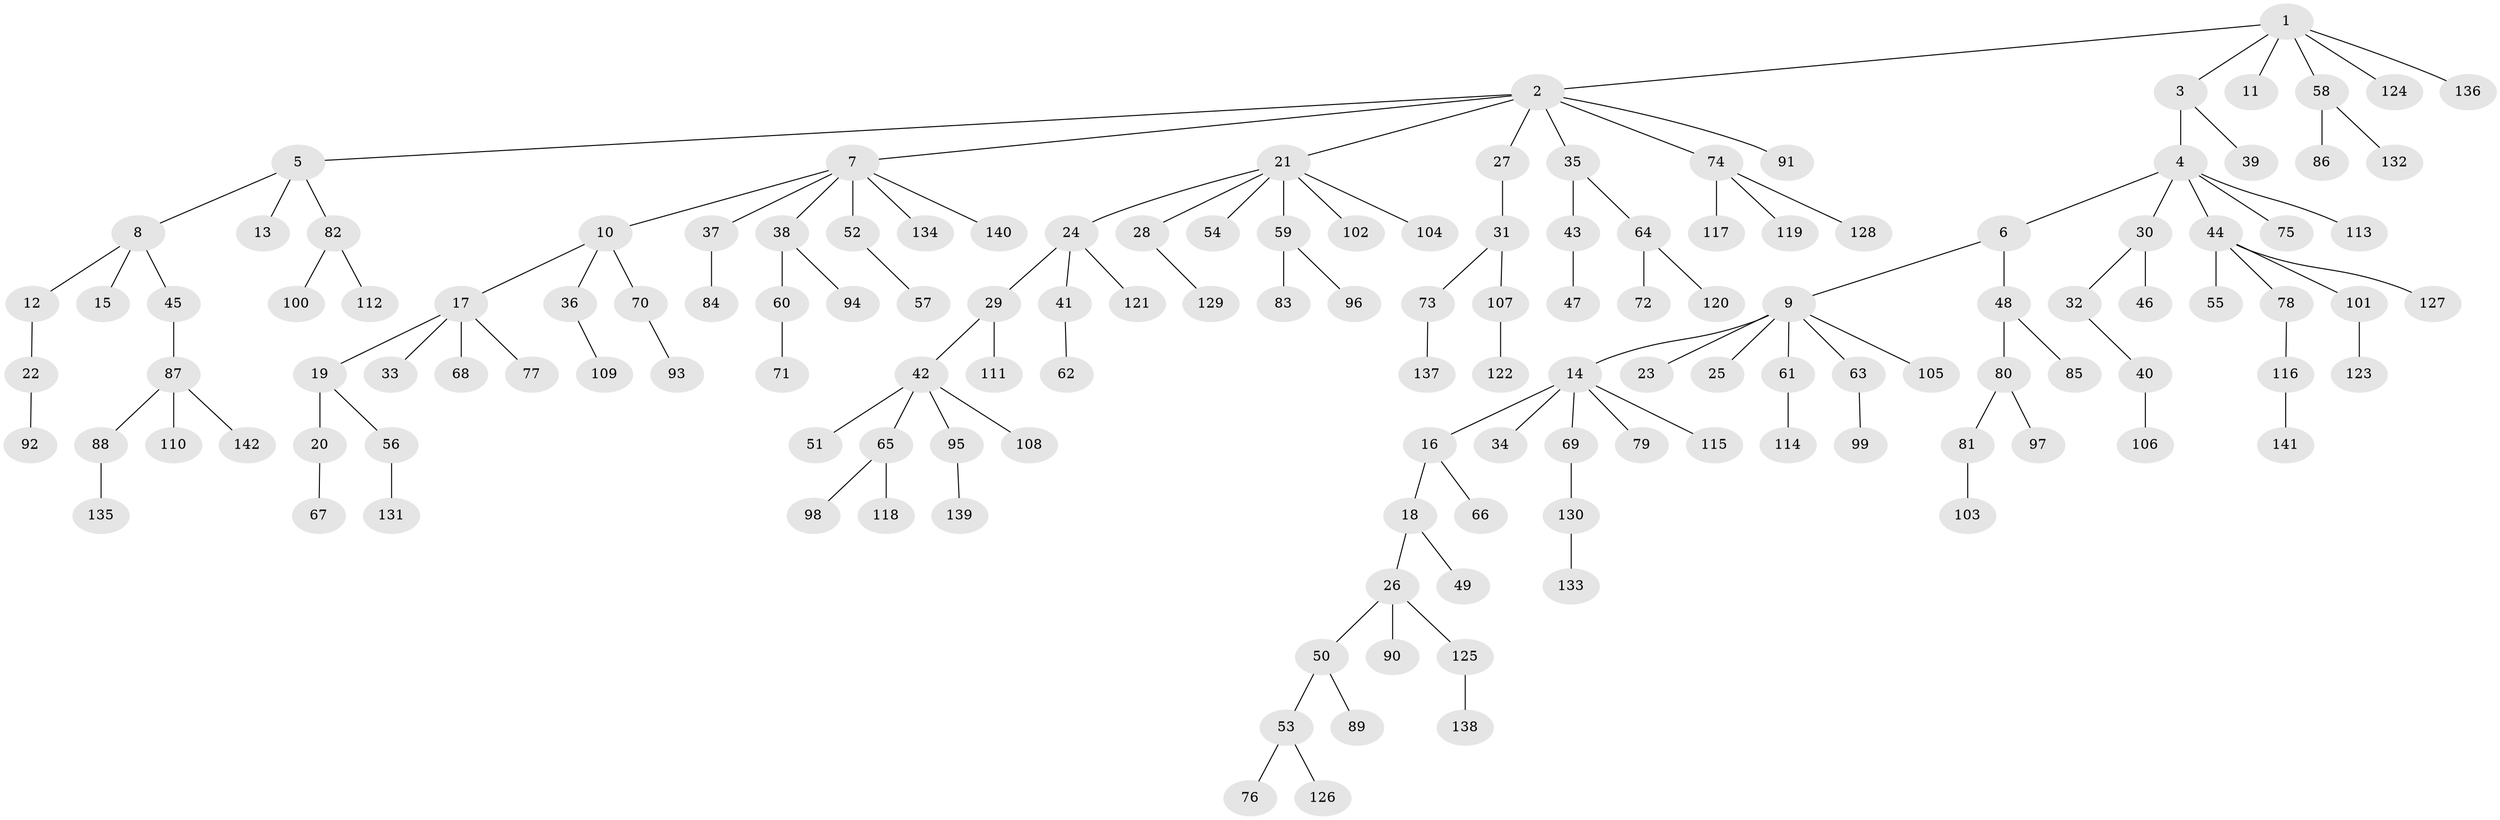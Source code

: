// coarse degree distribution, {3: 0.12280701754385964, 7: 0.017543859649122806, 2: 0.3333333333333333, 5: 0.03508771929824561, 6: 0.017543859649122806, 1: 0.45614035087719296, 4: 0.017543859649122806}
// Generated by graph-tools (version 1.1) at 2025/51/03/04/25 22:51:58]
// undirected, 142 vertices, 141 edges
graph export_dot {
  node [color=gray90,style=filled];
  1;
  2;
  3;
  4;
  5;
  6;
  7;
  8;
  9;
  10;
  11;
  12;
  13;
  14;
  15;
  16;
  17;
  18;
  19;
  20;
  21;
  22;
  23;
  24;
  25;
  26;
  27;
  28;
  29;
  30;
  31;
  32;
  33;
  34;
  35;
  36;
  37;
  38;
  39;
  40;
  41;
  42;
  43;
  44;
  45;
  46;
  47;
  48;
  49;
  50;
  51;
  52;
  53;
  54;
  55;
  56;
  57;
  58;
  59;
  60;
  61;
  62;
  63;
  64;
  65;
  66;
  67;
  68;
  69;
  70;
  71;
  72;
  73;
  74;
  75;
  76;
  77;
  78;
  79;
  80;
  81;
  82;
  83;
  84;
  85;
  86;
  87;
  88;
  89;
  90;
  91;
  92;
  93;
  94;
  95;
  96;
  97;
  98;
  99;
  100;
  101;
  102;
  103;
  104;
  105;
  106;
  107;
  108;
  109;
  110;
  111;
  112;
  113;
  114;
  115;
  116;
  117;
  118;
  119;
  120;
  121;
  122;
  123;
  124;
  125;
  126;
  127;
  128;
  129;
  130;
  131;
  132;
  133;
  134;
  135;
  136;
  137;
  138;
  139;
  140;
  141;
  142;
  1 -- 2;
  1 -- 3;
  1 -- 11;
  1 -- 58;
  1 -- 124;
  1 -- 136;
  2 -- 5;
  2 -- 7;
  2 -- 21;
  2 -- 27;
  2 -- 35;
  2 -- 74;
  2 -- 91;
  3 -- 4;
  3 -- 39;
  4 -- 6;
  4 -- 30;
  4 -- 44;
  4 -- 75;
  4 -- 113;
  5 -- 8;
  5 -- 13;
  5 -- 82;
  6 -- 9;
  6 -- 48;
  7 -- 10;
  7 -- 37;
  7 -- 38;
  7 -- 52;
  7 -- 134;
  7 -- 140;
  8 -- 12;
  8 -- 15;
  8 -- 45;
  9 -- 14;
  9 -- 23;
  9 -- 25;
  9 -- 61;
  9 -- 63;
  9 -- 105;
  10 -- 17;
  10 -- 36;
  10 -- 70;
  12 -- 22;
  14 -- 16;
  14 -- 34;
  14 -- 69;
  14 -- 79;
  14 -- 115;
  16 -- 18;
  16 -- 66;
  17 -- 19;
  17 -- 33;
  17 -- 68;
  17 -- 77;
  18 -- 26;
  18 -- 49;
  19 -- 20;
  19 -- 56;
  20 -- 67;
  21 -- 24;
  21 -- 28;
  21 -- 54;
  21 -- 59;
  21 -- 102;
  21 -- 104;
  22 -- 92;
  24 -- 29;
  24 -- 41;
  24 -- 121;
  26 -- 50;
  26 -- 90;
  26 -- 125;
  27 -- 31;
  28 -- 129;
  29 -- 42;
  29 -- 111;
  30 -- 32;
  30 -- 46;
  31 -- 73;
  31 -- 107;
  32 -- 40;
  35 -- 43;
  35 -- 64;
  36 -- 109;
  37 -- 84;
  38 -- 60;
  38 -- 94;
  40 -- 106;
  41 -- 62;
  42 -- 51;
  42 -- 65;
  42 -- 95;
  42 -- 108;
  43 -- 47;
  44 -- 55;
  44 -- 78;
  44 -- 101;
  44 -- 127;
  45 -- 87;
  48 -- 80;
  48 -- 85;
  50 -- 53;
  50 -- 89;
  52 -- 57;
  53 -- 76;
  53 -- 126;
  56 -- 131;
  58 -- 86;
  58 -- 132;
  59 -- 83;
  59 -- 96;
  60 -- 71;
  61 -- 114;
  63 -- 99;
  64 -- 72;
  64 -- 120;
  65 -- 98;
  65 -- 118;
  69 -- 130;
  70 -- 93;
  73 -- 137;
  74 -- 117;
  74 -- 119;
  74 -- 128;
  78 -- 116;
  80 -- 81;
  80 -- 97;
  81 -- 103;
  82 -- 100;
  82 -- 112;
  87 -- 88;
  87 -- 110;
  87 -- 142;
  88 -- 135;
  95 -- 139;
  101 -- 123;
  107 -- 122;
  116 -- 141;
  125 -- 138;
  130 -- 133;
}
